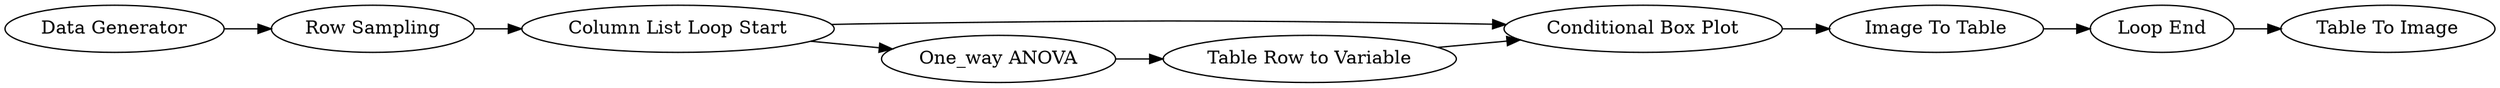 digraph {
	1 [label="Conditional Box Plot"]
	2 [label="Data Generator"]
	3 [label="Row Sampling"]
	4 [label="Column List Loop Start"]
	5 [label="Loop End"]
	6 [label="Image To Table"]
	7 [label="One_way ANOVA"]
	8 [label="Table Row to Variable"]
	9 [label="Table To Image"]
	1 -> 6
	2 -> 3
	3 -> 4
	4 -> 1
	4 -> 7
	5 -> 9
	6 -> 5
	7 -> 8
	8 -> 1
	rankdir=LR
}
